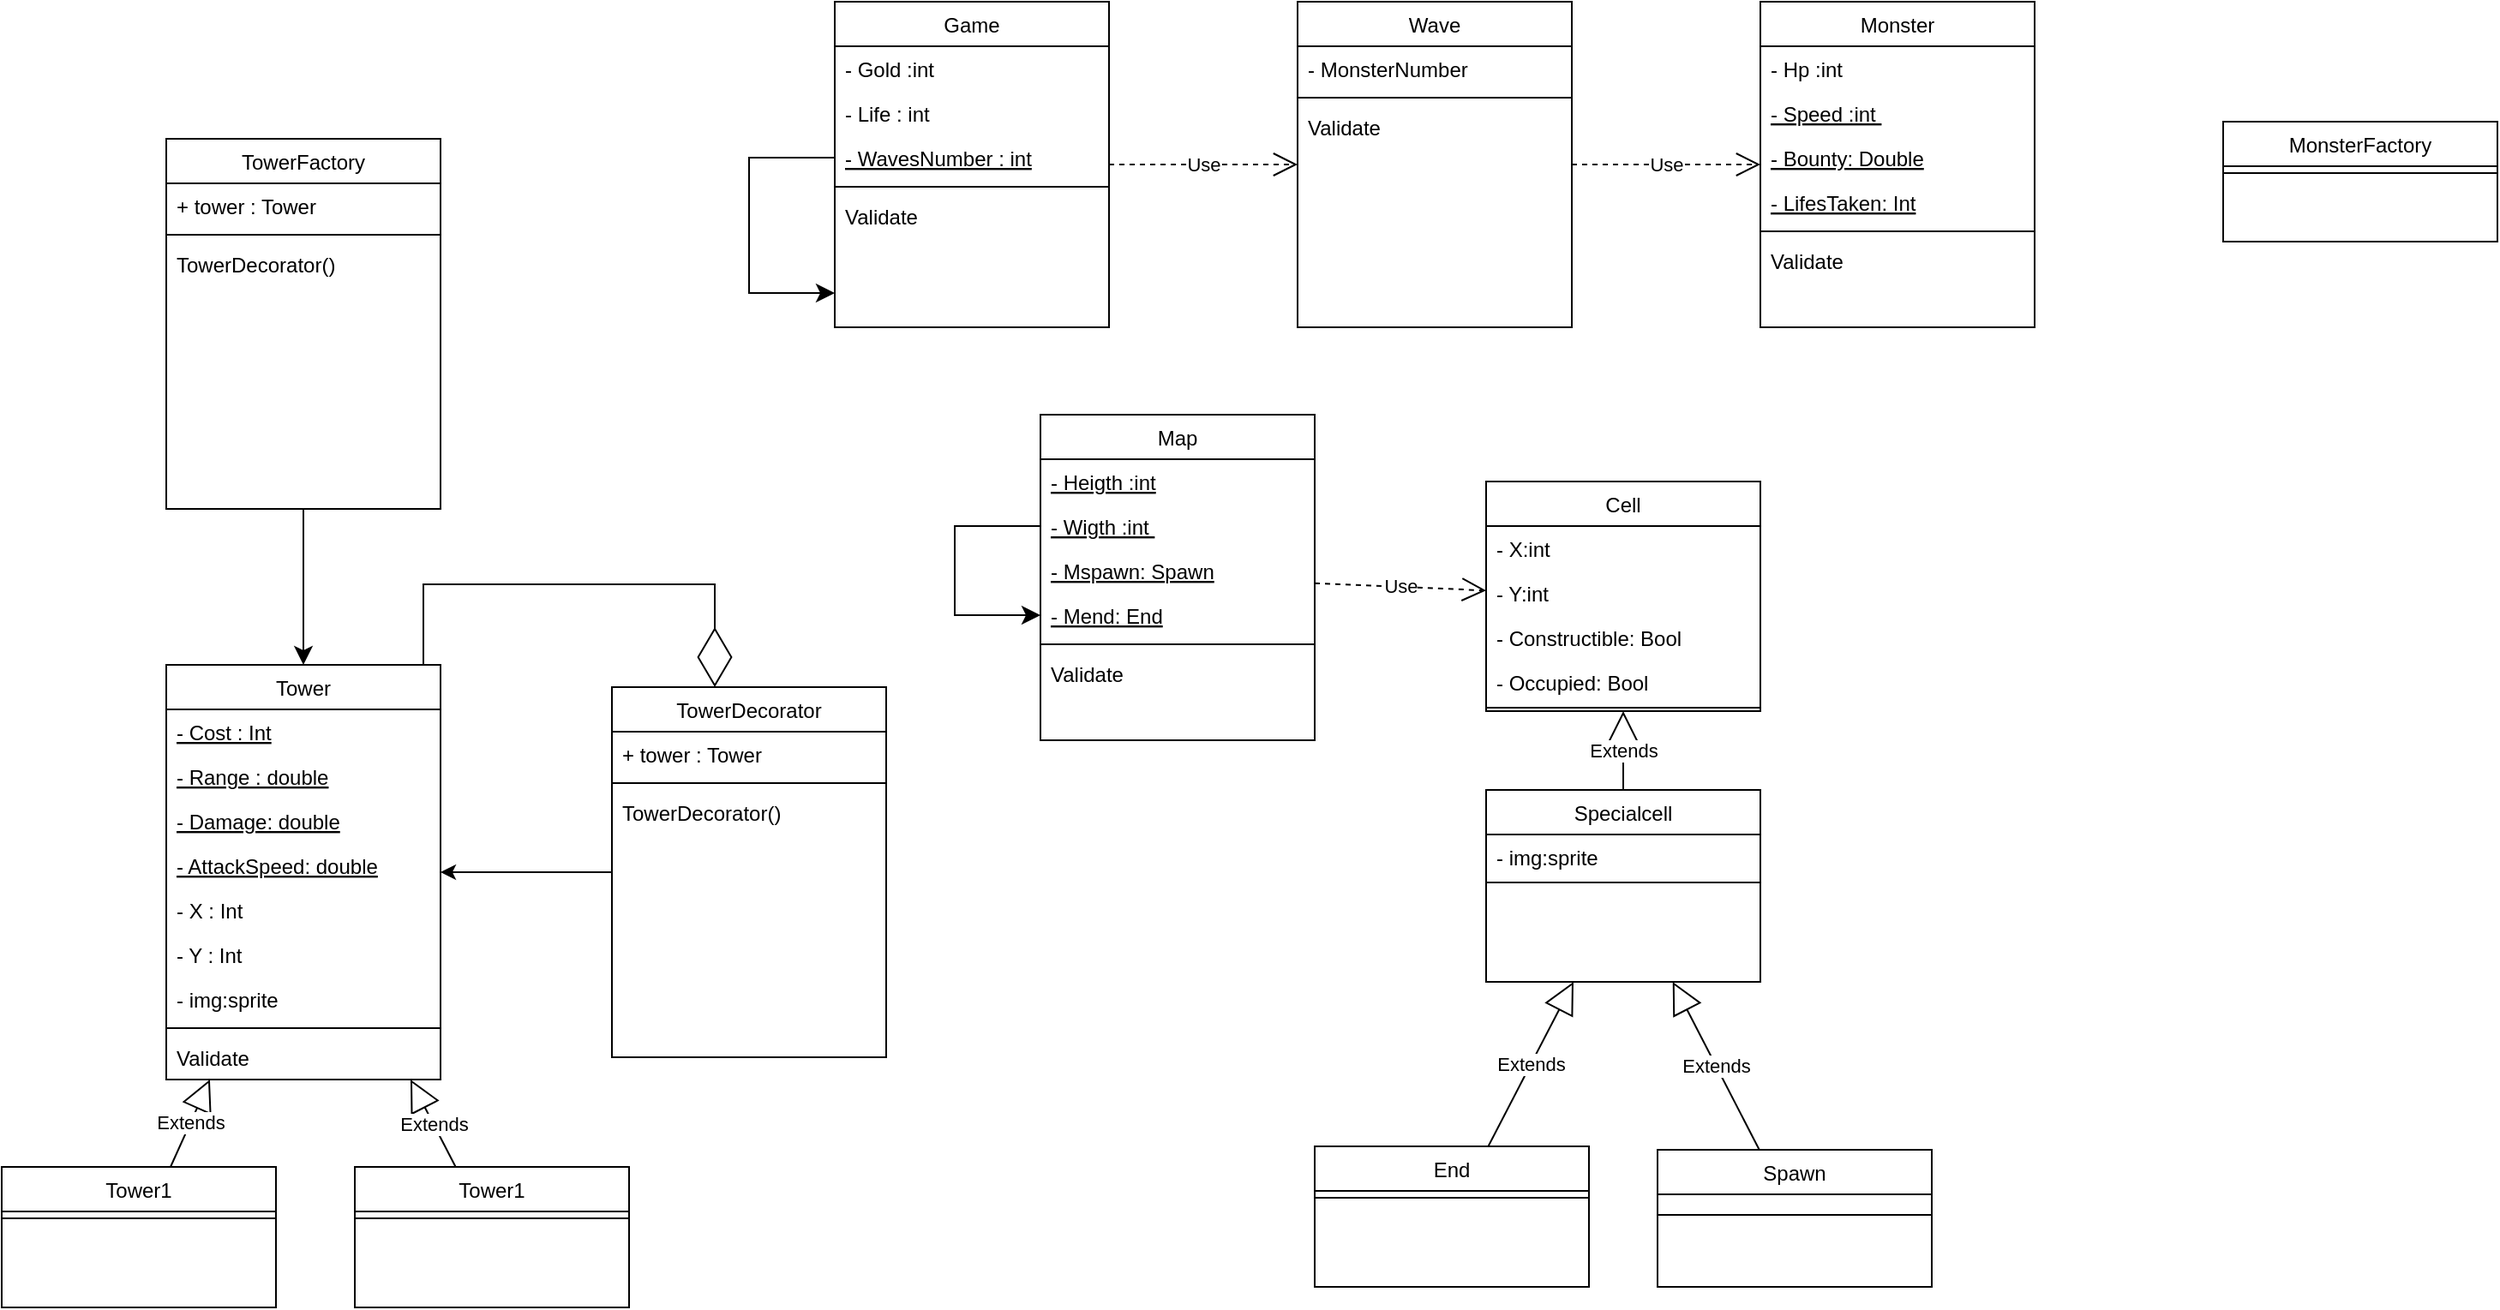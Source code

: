 <mxfile version="15.8.5" type="device"><diagram id="C5RBs43oDa-KdzZeNtuy" name="Page-1"><mxGraphModel dx="1422" dy="1963" grid="1" gridSize="10" guides="1" tooltips="1" connect="1" arrows="1" fold="1" page="1" pageScale="1" pageWidth="827" pageHeight="1169" math="0" shadow="0"><root><mxCell id="WIyWlLk6GJQsqaUBKTNV-0"/><mxCell id="WIyWlLk6GJQsqaUBKTNV-1" parent="WIyWlLk6GJQsqaUBKTNV-0"/><mxCell id="zkfFHV4jXpPFQw0GAbJ--6" value="End" style="swimlane;fontStyle=0;align=center;verticalAlign=top;childLayout=stackLayout;horizontal=1;startSize=26;horizontalStack=0;resizeParent=1;resizeLast=0;collapsible=1;marginBottom=0;rounded=0;shadow=0;strokeWidth=1;" parent="WIyWlLk6GJQsqaUBKTNV-1" vertex="1"><mxGeometry x="1020" y="478" width="160" height="82" as="geometry"><mxRectangle x="130" y="380" width="160" height="26" as="alternateBounds"/></mxGeometry></mxCell><mxCell id="zkfFHV4jXpPFQw0GAbJ--9" value="" style="line;html=1;strokeWidth=1;align=left;verticalAlign=middle;spacingTop=-1;spacingLeft=3;spacingRight=3;rotatable=0;labelPosition=right;points=[];portConstraint=eastwest;" parent="zkfFHV4jXpPFQw0GAbJ--6" vertex="1"><mxGeometry y="26" width="160" height="8" as="geometry"/></mxCell><mxCell id="zkfFHV4jXpPFQw0GAbJ--13" value="Specialcell" style="swimlane;fontStyle=0;align=center;verticalAlign=top;childLayout=stackLayout;horizontal=1;startSize=26;horizontalStack=0;resizeParent=1;resizeLast=0;collapsible=1;marginBottom=0;rounded=0;shadow=0;strokeWidth=1;" parent="WIyWlLk6GJQsqaUBKTNV-1" vertex="1"><mxGeometry x="1120" y="270" width="160" height="112" as="geometry"><mxRectangle x="340" y="380" width="170" height="26" as="alternateBounds"/></mxGeometry></mxCell><mxCell id="zkfFHV4jXpPFQw0GAbJ--14" value="- img:sprite" style="text;align=left;verticalAlign=top;spacingLeft=4;spacingRight=4;overflow=hidden;rotatable=0;points=[[0,0.5],[1,0.5]];portConstraint=eastwest;" parent="zkfFHV4jXpPFQw0GAbJ--13" vertex="1"><mxGeometry y="26" width="160" height="26" as="geometry"/></mxCell><mxCell id="zkfFHV4jXpPFQw0GAbJ--15" value="" style="line;html=1;strokeWidth=1;align=left;verticalAlign=middle;spacingTop=-1;spacingLeft=3;spacingRight=3;rotatable=0;labelPosition=right;points=[];portConstraint=eastwest;" parent="zkfFHV4jXpPFQw0GAbJ--13" vertex="1"><mxGeometry y="52" width="160" height="4" as="geometry"/></mxCell><mxCell id="zkfFHV4jXpPFQw0GAbJ--17" value="Map" style="swimlane;fontStyle=0;align=center;verticalAlign=top;childLayout=stackLayout;horizontal=1;startSize=26;horizontalStack=0;resizeParent=1;resizeLast=0;collapsible=1;marginBottom=0;rounded=0;shadow=0;strokeWidth=1;" parent="WIyWlLk6GJQsqaUBKTNV-1" vertex="1"><mxGeometry x="860" y="51" width="160" height="190" as="geometry"><mxRectangle x="550" y="140" width="160" height="26" as="alternateBounds"/></mxGeometry></mxCell><mxCell id="zkfFHV4jXpPFQw0GAbJ--20" value="- Heigth :int" style="text;align=left;verticalAlign=top;spacingLeft=4;spacingRight=4;overflow=hidden;rotatable=0;points=[[0,0.5],[1,0.5]];portConstraint=eastwest;rounded=0;shadow=0;html=0;fontStyle=4" parent="zkfFHV4jXpPFQw0GAbJ--17" vertex="1"><mxGeometry y="26" width="160" height="26" as="geometry"/></mxCell><mxCell id="zkfFHV4jXpPFQw0GAbJ--21" value="- Wigth :int " style="text;align=left;verticalAlign=top;spacingLeft=4;spacingRight=4;overflow=hidden;rotatable=0;points=[[0,0.5],[1,0.5]];portConstraint=eastwest;rounded=0;shadow=0;html=0;fontStyle=4" parent="zkfFHV4jXpPFQw0GAbJ--17" vertex="1"><mxGeometry y="52" width="160" height="26" as="geometry"/></mxCell><mxCell id="G1qcdy6O2Ra8bkIt02rJ-9" value="- Mspawn: Spawn" style="text;align=left;verticalAlign=top;spacingLeft=4;spacingRight=4;overflow=hidden;rotatable=0;points=[[0,0.5],[1,0.5]];portConstraint=eastwest;rounded=0;shadow=0;html=0;fontStyle=4" vertex="1" parent="zkfFHV4jXpPFQw0GAbJ--17"><mxGeometry y="78" width="160" height="26" as="geometry"/></mxCell><mxCell id="G1qcdy6O2Ra8bkIt02rJ-0" value="- Mend: End" style="text;align=left;verticalAlign=top;spacingLeft=4;spacingRight=4;overflow=hidden;rotatable=0;points=[[0,0.5],[1,0.5]];portConstraint=eastwest;rounded=0;shadow=0;html=0;fontStyle=4" vertex="1" parent="zkfFHV4jXpPFQw0GAbJ--17"><mxGeometry y="104" width="160" height="26" as="geometry"/></mxCell><mxCell id="zkfFHV4jXpPFQw0GAbJ--23" value="" style="line;html=1;strokeWidth=1;align=left;verticalAlign=middle;spacingTop=-1;spacingLeft=3;spacingRight=3;rotatable=0;labelPosition=right;points=[];portConstraint=eastwest;" parent="zkfFHV4jXpPFQw0GAbJ--17" vertex="1"><mxGeometry y="130" width="160" height="8" as="geometry"/></mxCell><mxCell id="zkfFHV4jXpPFQw0GAbJ--24" value="Validate" style="text;align=left;verticalAlign=top;spacingLeft=4;spacingRight=4;overflow=hidden;rotatable=0;points=[[0,0.5],[1,0.5]];portConstraint=eastwest;" parent="zkfFHV4jXpPFQw0GAbJ--17" vertex="1"><mxGeometry y="138" width="160" height="26" as="geometry"/></mxCell><mxCell id="G1qcdy6O2Ra8bkIt02rJ-79" style="edgeStyle=orthogonalEdgeStyle;rounded=0;orthogonalLoop=1;jettySize=auto;html=1;endArrow=classic;endFill=1;endSize=8;strokeWidth=1;exitX=0;exitY=0.5;exitDx=0;exitDy=0;entryX=0;entryY=0.5;entryDx=0;entryDy=0;" edge="1" parent="zkfFHV4jXpPFQw0GAbJ--17" source="zkfFHV4jXpPFQw0GAbJ--21" target="G1qcdy6O2Ra8bkIt02rJ-0"><mxGeometry relative="1" as="geometry"><mxPoint y="29" as="sourcePoint"/><mxPoint y="108" as="targetPoint"/><Array as="points"><mxPoint x="-50" y="65"/><mxPoint x="-50" y="117"/></Array></mxGeometry></mxCell><mxCell id="G1qcdy6O2Ra8bkIt02rJ-3" value="Spawn" style="swimlane;fontStyle=0;align=center;verticalAlign=top;childLayout=stackLayout;horizontal=1;startSize=26;horizontalStack=0;resizeParent=1;resizeLast=0;collapsible=1;marginBottom=0;rounded=0;shadow=0;strokeWidth=1;" vertex="1" parent="WIyWlLk6GJQsqaUBKTNV-1"><mxGeometry x="1220" y="480" width="160" height="80" as="geometry"><mxRectangle x="130" y="380" width="160" height="26" as="alternateBounds"/></mxGeometry></mxCell><mxCell id="G1qcdy6O2Ra8bkIt02rJ-4" value="" style="line;html=1;strokeWidth=1;align=left;verticalAlign=middle;spacingTop=-1;spacingLeft=3;spacingRight=3;rotatable=0;labelPosition=right;points=[];portConstraint=eastwest;" vertex="1" parent="G1qcdy6O2Ra8bkIt02rJ-3"><mxGeometry y="26" width="160" height="24" as="geometry"/></mxCell><mxCell id="G1qcdy6O2Ra8bkIt02rJ-6" value="Extends" style="endArrow=block;endSize=16;endFill=0;html=1;rounded=0;" edge="1" parent="WIyWlLk6GJQsqaUBKTNV-1" source="zkfFHV4jXpPFQw0GAbJ--6" target="zkfFHV4jXpPFQw0GAbJ--13"><mxGeometry width="160" relative="1" as="geometry"><mxPoint x="840" y="630" as="sourcePoint"/><mxPoint x="1000" y="630" as="targetPoint"/></mxGeometry></mxCell><mxCell id="G1qcdy6O2Ra8bkIt02rJ-7" value="Extends" style="endArrow=block;endSize=16;endFill=0;html=1;rounded=0;" edge="1" parent="WIyWlLk6GJQsqaUBKTNV-1" source="G1qcdy6O2Ra8bkIt02rJ-3" target="zkfFHV4jXpPFQw0GAbJ--13"><mxGeometry width="160" relative="1" as="geometry"><mxPoint x="1250" y="490" as="sourcePoint"/><mxPoint x="1300" y="392" as="targetPoint"/></mxGeometry></mxCell><mxCell id="G1qcdy6O2Ra8bkIt02rJ-10" value="Use" style="endArrow=open;endSize=12;dashed=1;html=1;rounded=0;" edge="1" parent="WIyWlLk6GJQsqaUBKTNV-1" source="zkfFHV4jXpPFQw0GAbJ--17" target="G1qcdy6O2Ra8bkIt02rJ-35"><mxGeometry width="160" relative="1" as="geometry"><mxPoint x="910" y="610" as="sourcePoint"/><mxPoint x="1070" y="610" as="targetPoint"/></mxGeometry></mxCell><mxCell id="G1qcdy6O2Ra8bkIt02rJ-11" value="MonsterFactory" style="swimlane;fontStyle=0;align=center;verticalAlign=top;childLayout=stackLayout;horizontal=1;startSize=26;horizontalStack=0;resizeParent=1;resizeLast=0;collapsible=1;marginBottom=0;rounded=0;shadow=0;strokeWidth=1;" vertex="1" parent="WIyWlLk6GJQsqaUBKTNV-1"><mxGeometry x="1550" y="-120" width="160" height="70" as="geometry"><mxRectangle x="550" y="140" width="160" height="26" as="alternateBounds"/></mxGeometry></mxCell><mxCell id="G1qcdy6O2Ra8bkIt02rJ-16" value="" style="line;html=1;strokeWidth=1;align=left;verticalAlign=middle;spacingTop=-1;spacingLeft=3;spacingRight=3;rotatable=0;labelPosition=right;points=[];portConstraint=eastwest;" vertex="1" parent="G1qcdy6O2Ra8bkIt02rJ-11"><mxGeometry y="26" width="160" height="8" as="geometry"/></mxCell><mxCell id="G1qcdy6O2Ra8bkIt02rJ-18" value="Game" style="swimlane;fontStyle=0;align=center;verticalAlign=top;childLayout=stackLayout;horizontal=1;startSize=26;horizontalStack=0;resizeParent=1;resizeLast=0;collapsible=1;marginBottom=0;rounded=0;shadow=0;strokeWidth=1;" vertex="1" parent="WIyWlLk6GJQsqaUBKTNV-1"><mxGeometry x="740" y="-190" width="160" height="190" as="geometry"><mxRectangle x="550" y="140" width="160" height="26" as="alternateBounds"/></mxGeometry></mxCell><mxCell id="G1qcdy6O2Ra8bkIt02rJ-19" value="- Gold :int" style="text;align=left;verticalAlign=top;spacingLeft=4;spacingRight=4;overflow=hidden;rotatable=0;points=[[0,0.5],[1,0.5]];portConstraint=eastwest;rounded=0;shadow=0;html=0;fontStyle=0" vertex="1" parent="G1qcdy6O2Ra8bkIt02rJ-18"><mxGeometry y="26" width="160" height="26" as="geometry"/></mxCell><mxCell id="G1qcdy6O2Ra8bkIt02rJ-20" value="- Life : int" style="text;align=left;verticalAlign=top;spacingLeft=4;spacingRight=4;overflow=hidden;rotatable=0;points=[[0,0.5],[1,0.5]];portConstraint=eastwest;rounded=0;shadow=0;html=0;fontStyle=0" vertex="1" parent="G1qcdy6O2Ra8bkIt02rJ-18"><mxGeometry y="52" width="160" height="26" as="geometry"/></mxCell><mxCell id="G1qcdy6O2Ra8bkIt02rJ-78" style="edgeStyle=orthogonalEdgeStyle;rounded=0;orthogonalLoop=1;jettySize=auto;html=1;endArrow=classic;endFill=1;endSize=8;strokeWidth=1;" edge="1" parent="G1qcdy6O2Ra8bkIt02rJ-18" source="G1qcdy6O2Ra8bkIt02rJ-47"><mxGeometry relative="1" as="geometry"><mxPoint y="170" as="targetPoint"/><Array as="points"><mxPoint x="-50" y="91"/><mxPoint x="-50" y="170"/></Array></mxGeometry></mxCell><mxCell id="G1qcdy6O2Ra8bkIt02rJ-47" value="- WavesNumber : int" style="text;align=left;verticalAlign=top;spacingLeft=4;spacingRight=4;overflow=hidden;rotatable=0;points=[[0,0.5],[1,0.5]];portConstraint=eastwest;rounded=0;shadow=0;html=0;fontStyle=4" vertex="1" parent="G1qcdy6O2Ra8bkIt02rJ-18"><mxGeometry y="78" width="160" height="26" as="geometry"/></mxCell><mxCell id="G1qcdy6O2Ra8bkIt02rJ-23" value="" style="line;html=1;strokeWidth=1;align=left;verticalAlign=middle;spacingTop=-1;spacingLeft=3;spacingRight=3;rotatable=0;labelPosition=right;points=[];portConstraint=eastwest;" vertex="1" parent="G1qcdy6O2Ra8bkIt02rJ-18"><mxGeometry y="104" width="160" height="8" as="geometry"/></mxCell><mxCell id="G1qcdy6O2Ra8bkIt02rJ-24" value="Validate" style="text;align=left;verticalAlign=top;spacingLeft=4;spacingRight=4;overflow=hidden;rotatable=0;points=[[0,0.5],[1,0.5]];portConstraint=eastwest;" vertex="1" parent="G1qcdy6O2Ra8bkIt02rJ-18"><mxGeometry y="112" width="160" height="26" as="geometry"/></mxCell><mxCell id="G1qcdy6O2Ra8bkIt02rJ-25" value="Tower" style="swimlane;fontStyle=0;align=center;verticalAlign=top;childLayout=stackLayout;horizontal=1;startSize=26;horizontalStack=0;resizeParent=1;resizeLast=0;collapsible=1;marginBottom=0;rounded=0;shadow=0;strokeWidth=1;" vertex="1" parent="WIyWlLk6GJQsqaUBKTNV-1"><mxGeometry x="350" y="197" width="160" height="242" as="geometry"><mxRectangle x="550" y="140" width="160" height="26" as="alternateBounds"/></mxGeometry></mxCell><mxCell id="G1qcdy6O2Ra8bkIt02rJ-26" value="- Cost : Int" style="text;align=left;verticalAlign=top;spacingLeft=4;spacingRight=4;overflow=hidden;rotatable=0;points=[[0,0.5],[1,0.5]];portConstraint=eastwest;rounded=0;shadow=0;html=0;fontStyle=4" vertex="1" parent="G1qcdy6O2Ra8bkIt02rJ-25"><mxGeometry y="26" width="160" height="26" as="geometry"/></mxCell><mxCell id="G1qcdy6O2Ra8bkIt02rJ-27" value="- Range : double&#10;" style="text;align=left;verticalAlign=top;spacingLeft=4;spacingRight=4;overflow=hidden;rotatable=0;points=[[0,0.5],[1,0.5]];portConstraint=eastwest;rounded=0;shadow=0;html=0;fontStyle=4" vertex="1" parent="G1qcdy6O2Ra8bkIt02rJ-25"><mxGeometry y="52" width="160" height="26" as="geometry"/></mxCell><mxCell id="G1qcdy6O2Ra8bkIt02rJ-28" value="- Damage: double" style="text;align=left;verticalAlign=top;spacingLeft=4;spacingRight=4;overflow=hidden;rotatable=0;points=[[0,0.5],[1,0.5]];portConstraint=eastwest;rounded=0;shadow=0;html=0;fontStyle=4" vertex="1" parent="G1qcdy6O2Ra8bkIt02rJ-25"><mxGeometry y="78" width="160" height="26" as="geometry"/></mxCell><mxCell id="G1qcdy6O2Ra8bkIt02rJ-29" value="- AttackSpeed: double" style="text;align=left;verticalAlign=top;spacingLeft=4;spacingRight=4;overflow=hidden;rotatable=0;points=[[0,0.5],[1,0.5]];portConstraint=eastwest;rounded=0;shadow=0;html=0;fontStyle=4" vertex="1" parent="G1qcdy6O2Ra8bkIt02rJ-25"><mxGeometry y="104" width="160" height="26" as="geometry"/></mxCell><mxCell id="G1qcdy6O2Ra8bkIt02rJ-59" value="- X : Int" style="text;align=left;verticalAlign=top;spacingLeft=4;spacingRight=4;overflow=hidden;rotatable=0;points=[[0,0.5],[1,0.5]];portConstraint=eastwest;rounded=0;shadow=0;html=0;fontStyle=0" vertex="1" parent="G1qcdy6O2Ra8bkIt02rJ-25"><mxGeometry y="130" width="160" height="26" as="geometry"/></mxCell><mxCell id="G1qcdy6O2Ra8bkIt02rJ-58" value="- Y : Int" style="text;align=left;verticalAlign=top;spacingLeft=4;spacingRight=4;overflow=hidden;rotatable=0;points=[[0,0.5],[1,0.5]];portConstraint=eastwest;rounded=0;shadow=0;html=0;fontStyle=0" vertex="1" parent="G1qcdy6O2Ra8bkIt02rJ-25"><mxGeometry y="156" width="160" height="26" as="geometry"/></mxCell><mxCell id="G1qcdy6O2Ra8bkIt02rJ-73" value="- img:sprite" style="text;align=left;verticalAlign=top;spacingLeft=4;spacingRight=4;overflow=hidden;rotatable=0;points=[[0,0.5],[1,0.5]];portConstraint=eastwest;" vertex="1" parent="G1qcdy6O2Ra8bkIt02rJ-25"><mxGeometry y="182" width="160" height="26" as="geometry"/></mxCell><mxCell id="G1qcdy6O2Ra8bkIt02rJ-30" value="" style="line;html=1;strokeWidth=1;align=left;verticalAlign=middle;spacingTop=-1;spacingLeft=3;spacingRight=3;rotatable=0;labelPosition=right;points=[];portConstraint=eastwest;" vertex="1" parent="G1qcdy6O2Ra8bkIt02rJ-25"><mxGeometry y="208" width="160" height="8" as="geometry"/></mxCell><mxCell id="G1qcdy6O2Ra8bkIt02rJ-31" value="Validate" style="text;align=left;verticalAlign=top;spacingLeft=4;spacingRight=4;overflow=hidden;rotatable=0;points=[[0,0.5],[1,0.5]];portConstraint=eastwest;" vertex="1" parent="G1qcdy6O2Ra8bkIt02rJ-25"><mxGeometry y="216" width="160" height="26" as="geometry"/></mxCell><mxCell id="G1qcdy6O2Ra8bkIt02rJ-32" value="Tower1" style="swimlane;fontStyle=0;align=center;verticalAlign=top;childLayout=stackLayout;horizontal=1;startSize=26;horizontalStack=0;resizeParent=1;resizeLast=0;collapsible=1;marginBottom=0;rounded=0;shadow=0;strokeWidth=1;" vertex="1" parent="WIyWlLk6GJQsqaUBKTNV-1"><mxGeometry x="254" y="490" width="160" height="82" as="geometry"><mxRectangle x="130" y="380" width="160" height="26" as="alternateBounds"/></mxGeometry></mxCell><mxCell id="G1qcdy6O2Ra8bkIt02rJ-33" value="" style="line;html=1;strokeWidth=1;align=left;verticalAlign=middle;spacingTop=-1;spacingLeft=3;spacingRight=3;rotatable=0;labelPosition=right;points=[];portConstraint=eastwest;" vertex="1" parent="G1qcdy6O2Ra8bkIt02rJ-32"><mxGeometry y="26" width="160" height="8" as="geometry"/></mxCell><mxCell id="G1qcdy6O2Ra8bkIt02rJ-34" value="Extends" style="endArrow=block;endSize=16;endFill=0;html=1;rounded=0;" edge="1" parent="WIyWlLk6GJQsqaUBKTNV-1" source="G1qcdy6O2Ra8bkIt02rJ-32" target="G1qcdy6O2Ra8bkIt02rJ-25"><mxGeometry width="160" relative="1" as="geometry"><mxPoint x="500.264" y="566" as="sourcePoint"/><mxPoint x="550.004" y="470" as="targetPoint"/></mxGeometry></mxCell><mxCell id="G1qcdy6O2Ra8bkIt02rJ-35" value="Cell" style="swimlane;fontStyle=0;align=center;verticalAlign=top;childLayout=stackLayout;horizontal=1;startSize=26;horizontalStack=0;resizeParent=1;resizeLast=0;collapsible=1;marginBottom=0;rounded=0;shadow=0;strokeWidth=1;" vertex="1" parent="WIyWlLk6GJQsqaUBKTNV-1"><mxGeometry x="1120" y="90" width="160" height="134" as="geometry"><mxRectangle x="340" y="380" width="170" height="26" as="alternateBounds"/></mxGeometry></mxCell><mxCell id="G1qcdy6O2Ra8bkIt02rJ-36" value="- X:int" style="text;align=left;verticalAlign=top;spacingLeft=4;spacingRight=4;overflow=hidden;rotatable=0;points=[[0,0.5],[1,0.5]];portConstraint=eastwest;" vertex="1" parent="G1qcdy6O2Ra8bkIt02rJ-35"><mxGeometry y="26" width="160" height="26" as="geometry"/></mxCell><mxCell id="G1qcdy6O2Ra8bkIt02rJ-74" value="- Y:int" style="text;align=left;verticalAlign=top;spacingLeft=4;spacingRight=4;overflow=hidden;rotatable=0;points=[[0,0.5],[1,0.5]];portConstraint=eastwest;" vertex="1" parent="G1qcdy6O2Ra8bkIt02rJ-35"><mxGeometry y="52" width="160" height="26" as="geometry"/></mxCell><mxCell id="G1qcdy6O2Ra8bkIt02rJ-75" value="- Constructible: Bool" style="text;align=left;verticalAlign=top;spacingLeft=4;spacingRight=4;overflow=hidden;rotatable=0;points=[[0,0.5],[1,0.5]];portConstraint=eastwest;" vertex="1" parent="G1qcdy6O2Ra8bkIt02rJ-35"><mxGeometry y="78" width="160" height="26" as="geometry"/></mxCell><mxCell id="G1qcdy6O2Ra8bkIt02rJ-37" value="- Occupied: Bool" style="text;align=left;verticalAlign=top;spacingLeft=4;spacingRight=4;overflow=hidden;rotatable=0;points=[[0,0.5],[1,0.5]];portConstraint=eastwest;" vertex="1" parent="G1qcdy6O2Ra8bkIt02rJ-35"><mxGeometry y="104" width="160" height="26" as="geometry"/></mxCell><mxCell id="G1qcdy6O2Ra8bkIt02rJ-39" value="" style="line;html=1;strokeWidth=1;align=left;verticalAlign=middle;spacingTop=-1;spacingLeft=3;spacingRight=3;rotatable=0;labelPosition=right;points=[];portConstraint=eastwest;" vertex="1" parent="G1qcdy6O2Ra8bkIt02rJ-35"><mxGeometry y="130" width="160" height="4" as="geometry"/></mxCell><mxCell id="G1qcdy6O2Ra8bkIt02rJ-40" value="Extends" style="endArrow=block;endSize=16;endFill=0;html=1;rounded=0;" edge="1" parent="WIyWlLk6GJQsqaUBKTNV-1" source="zkfFHV4jXpPFQw0GAbJ--13" target="G1qcdy6O2Ra8bkIt02rJ-35"><mxGeometry width="160" relative="1" as="geometry"><mxPoint x="1020.004" y="374" as="sourcePoint"/><mxPoint x="1069.744" y="278" as="targetPoint"/></mxGeometry></mxCell><mxCell id="G1qcdy6O2Ra8bkIt02rJ-41" value="Wave" style="swimlane;fontStyle=0;align=center;verticalAlign=top;childLayout=stackLayout;horizontal=1;startSize=26;horizontalStack=0;resizeParent=1;resizeLast=0;collapsible=1;marginBottom=0;rounded=0;shadow=0;strokeWidth=1;" vertex="1" parent="WIyWlLk6GJQsqaUBKTNV-1"><mxGeometry x="1010" y="-190" width="160" height="190" as="geometry"><mxRectangle x="550" y="140" width="160" height="26" as="alternateBounds"/></mxGeometry></mxCell><mxCell id="G1qcdy6O2Ra8bkIt02rJ-42" value="- MonsterNumber" style="text;align=left;verticalAlign=top;spacingLeft=4;spacingRight=4;overflow=hidden;rotatable=0;points=[[0,0.5],[1,0.5]];portConstraint=eastwest;rounded=0;shadow=0;html=0;fontStyle=0" vertex="1" parent="G1qcdy6O2Ra8bkIt02rJ-41"><mxGeometry y="26" width="160" height="26" as="geometry"/></mxCell><mxCell id="G1qcdy6O2Ra8bkIt02rJ-45" value="" style="line;html=1;strokeWidth=1;align=left;verticalAlign=middle;spacingTop=-1;spacingLeft=3;spacingRight=3;rotatable=0;labelPosition=right;points=[];portConstraint=eastwest;" vertex="1" parent="G1qcdy6O2Ra8bkIt02rJ-41"><mxGeometry y="52" width="160" height="8" as="geometry"/></mxCell><mxCell id="G1qcdy6O2Ra8bkIt02rJ-46" value="Validate" style="text;align=left;verticalAlign=top;spacingLeft=4;spacingRight=4;overflow=hidden;rotatable=0;points=[[0,0.5],[1,0.5]];portConstraint=eastwest;" vertex="1" parent="G1qcdy6O2Ra8bkIt02rJ-41"><mxGeometry y="60" width="160" height="26" as="geometry"/></mxCell><mxCell id="G1qcdy6O2Ra8bkIt02rJ-48" value="Monster" style="swimlane;fontStyle=0;align=center;verticalAlign=top;childLayout=stackLayout;horizontal=1;startSize=26;horizontalStack=0;resizeParent=1;resizeLast=0;collapsible=1;marginBottom=0;rounded=0;shadow=0;strokeWidth=1;" vertex="1" parent="WIyWlLk6GJQsqaUBKTNV-1"><mxGeometry x="1280" y="-190" width="160" height="190" as="geometry"><mxRectangle x="550" y="140" width="160" height="26" as="alternateBounds"/></mxGeometry></mxCell><mxCell id="G1qcdy6O2Ra8bkIt02rJ-49" value="- Hp :int" style="text;align=left;verticalAlign=top;spacingLeft=4;spacingRight=4;overflow=hidden;rotatable=0;points=[[0,0.5],[1,0.5]];portConstraint=eastwest;rounded=0;shadow=0;html=0;fontStyle=0" vertex="1" parent="G1qcdy6O2Ra8bkIt02rJ-48"><mxGeometry y="26" width="160" height="26" as="geometry"/></mxCell><mxCell id="G1qcdy6O2Ra8bkIt02rJ-50" value="- Speed :int " style="text;align=left;verticalAlign=top;spacingLeft=4;spacingRight=4;overflow=hidden;rotatable=0;points=[[0,0.5],[1,0.5]];portConstraint=eastwest;rounded=0;shadow=0;html=0;fontStyle=4" vertex="1" parent="G1qcdy6O2Ra8bkIt02rJ-48"><mxGeometry y="52" width="160" height="26" as="geometry"/></mxCell><mxCell id="G1qcdy6O2Ra8bkIt02rJ-57" value="- Bounty: Double" style="text;align=left;verticalAlign=top;spacingLeft=4;spacingRight=4;overflow=hidden;rotatable=0;points=[[0,0.5],[1,0.5]];portConstraint=eastwest;rounded=0;shadow=0;html=0;fontStyle=4" vertex="1" parent="G1qcdy6O2Ra8bkIt02rJ-48"><mxGeometry y="78" width="160" height="26" as="geometry"/></mxCell><mxCell id="G1qcdy6O2Ra8bkIt02rJ-51" value="- LifesTaken: Int" style="text;align=left;verticalAlign=top;spacingLeft=4;spacingRight=4;overflow=hidden;rotatable=0;points=[[0,0.5],[1,0.5]];portConstraint=eastwest;rounded=0;shadow=0;html=0;fontStyle=4" vertex="1" parent="G1qcdy6O2Ra8bkIt02rJ-48"><mxGeometry y="104" width="160" height="26" as="geometry"/></mxCell><mxCell id="G1qcdy6O2Ra8bkIt02rJ-53" value="" style="line;html=1;strokeWidth=1;align=left;verticalAlign=middle;spacingTop=-1;spacingLeft=3;spacingRight=3;rotatable=0;labelPosition=right;points=[];portConstraint=eastwest;" vertex="1" parent="G1qcdy6O2Ra8bkIt02rJ-48"><mxGeometry y="130" width="160" height="8" as="geometry"/></mxCell><mxCell id="G1qcdy6O2Ra8bkIt02rJ-54" value="Validate" style="text;align=left;verticalAlign=top;spacingLeft=4;spacingRight=4;overflow=hidden;rotatable=0;points=[[0,0.5],[1,0.5]];portConstraint=eastwest;" vertex="1" parent="G1qcdy6O2Ra8bkIt02rJ-48"><mxGeometry y="138" width="160" height="26" as="geometry"/></mxCell><mxCell id="G1qcdy6O2Ra8bkIt02rJ-55" value="Use" style="endArrow=open;endSize=12;dashed=1;html=1;rounded=0;" edge="1" parent="WIyWlLk6GJQsqaUBKTNV-1" source="G1qcdy6O2Ra8bkIt02rJ-18" target="G1qcdy6O2Ra8bkIt02rJ-41"><mxGeometry width="160" relative="1" as="geometry"><mxPoint x="910" y="281.526" as="sourcePoint"/><mxPoint x="1130" y="189.474" as="targetPoint"/></mxGeometry></mxCell><mxCell id="G1qcdy6O2Ra8bkIt02rJ-56" value="Use" style="endArrow=open;endSize=12;dashed=1;html=1;rounded=0;" edge="1" parent="WIyWlLk6GJQsqaUBKTNV-1" source="G1qcdy6O2Ra8bkIt02rJ-41" target="G1qcdy6O2Ra8bkIt02rJ-48"><mxGeometry width="160" relative="1" as="geometry"><mxPoint x="910" y="-49.815" as="sourcePoint"/><mxPoint x="1020" y="-70.185" as="targetPoint"/></mxGeometry></mxCell><mxCell id="G1qcdy6O2Ra8bkIt02rJ-69" style="edgeStyle=orthogonalEdgeStyle;rounded=0;orthogonalLoop=1;jettySize=auto;html=1;" edge="1" parent="WIyWlLk6GJQsqaUBKTNV-1" source="G1qcdy6O2Ra8bkIt02rJ-60" target="G1qcdy6O2Ra8bkIt02rJ-25"><mxGeometry relative="1" as="geometry"/></mxCell><mxCell id="G1qcdy6O2Ra8bkIt02rJ-77" style="edgeStyle=orthogonalEdgeStyle;rounded=0;orthogonalLoop=1;jettySize=auto;html=1;endArrow=diamondThin;endFill=0;strokeWidth=1;endSize=32;" edge="1" parent="WIyWlLk6GJQsqaUBKTNV-1" source="G1qcdy6O2Ra8bkIt02rJ-25" target="G1qcdy6O2Ra8bkIt02rJ-60"><mxGeometry relative="1" as="geometry"><mxPoint x="520" y="200" as="targetPoint"/><Array as="points"><mxPoint x="500" y="150"/><mxPoint x="670" y="150"/></Array></mxGeometry></mxCell><mxCell id="G1qcdy6O2Ra8bkIt02rJ-60" value="TowerDecorator" style="swimlane;fontStyle=0;align=center;verticalAlign=top;childLayout=stackLayout;horizontal=1;startSize=26;horizontalStack=0;resizeParent=1;resizeLast=0;collapsible=1;marginBottom=0;rounded=0;shadow=0;strokeWidth=1;" vertex="1" parent="WIyWlLk6GJQsqaUBKTNV-1"><mxGeometry x="610" y="210" width="160" height="216" as="geometry"><mxRectangle x="550" y="140" width="160" height="26" as="alternateBounds"/></mxGeometry></mxCell><mxCell id="G1qcdy6O2Ra8bkIt02rJ-76" value="+ tower : Tower" style="text;align=left;verticalAlign=top;spacingLeft=4;spacingRight=4;overflow=hidden;rotatable=0;points=[[0,0.5],[1,0.5]];portConstraint=eastwest;rounded=0;shadow=0;html=0;fontStyle=0" vertex="1" parent="G1qcdy6O2Ra8bkIt02rJ-60"><mxGeometry y="26" width="160" height="26" as="geometry"/></mxCell><mxCell id="G1qcdy6O2Ra8bkIt02rJ-67" value="" style="line;html=1;strokeWidth=1;align=left;verticalAlign=middle;spacingTop=-1;spacingLeft=3;spacingRight=3;rotatable=0;labelPosition=right;points=[];portConstraint=eastwest;" vertex="1" parent="G1qcdy6O2Ra8bkIt02rJ-60"><mxGeometry y="52" width="160" height="8" as="geometry"/></mxCell><mxCell id="G1qcdy6O2Ra8bkIt02rJ-68" value="TowerDecorator()" style="text;align=left;verticalAlign=top;spacingLeft=4;spacingRight=4;overflow=hidden;rotatable=0;points=[[0,0.5],[1,0.5]];portConstraint=eastwest;" vertex="1" parent="G1qcdy6O2Ra8bkIt02rJ-60"><mxGeometry y="60" width="160" height="26" as="geometry"/></mxCell><mxCell id="G1qcdy6O2Ra8bkIt02rJ-70" value="Tower1" style="swimlane;fontStyle=0;align=center;verticalAlign=top;childLayout=stackLayout;horizontal=1;startSize=26;horizontalStack=0;resizeParent=1;resizeLast=0;collapsible=1;marginBottom=0;rounded=0;shadow=0;strokeWidth=1;" vertex="1" parent="WIyWlLk6GJQsqaUBKTNV-1"><mxGeometry x="460" y="490" width="160" height="82" as="geometry"><mxRectangle x="130" y="380" width="160" height="26" as="alternateBounds"/></mxGeometry></mxCell><mxCell id="G1qcdy6O2Ra8bkIt02rJ-71" value="" style="line;html=1;strokeWidth=1;align=left;verticalAlign=middle;spacingTop=-1;spacingLeft=3;spacingRight=3;rotatable=0;labelPosition=right;points=[];portConstraint=eastwest;" vertex="1" parent="G1qcdy6O2Ra8bkIt02rJ-70"><mxGeometry y="26" width="160" height="8" as="geometry"/></mxCell><mxCell id="G1qcdy6O2Ra8bkIt02rJ-72" value="Extends" style="endArrow=block;endSize=16;endFill=0;html=1;rounded=0;" edge="1" parent="WIyWlLk6GJQsqaUBKTNV-1" source="G1qcdy6O2Ra8bkIt02rJ-70" target="G1qcdy6O2Ra8bkIt02rJ-25"><mxGeometry width="160" relative="1" as="geometry"><mxPoint x="618.142" y="513" as="sourcePoint"/><mxPoint x="652.212" y="436" as="targetPoint"/></mxGeometry></mxCell><mxCell id="G1qcdy6O2Ra8bkIt02rJ-84" style="edgeStyle=orthogonalEdgeStyle;rounded=0;orthogonalLoop=1;jettySize=auto;html=1;endArrow=classic;endFill=1;endSize=8;strokeWidth=1;" edge="1" parent="WIyWlLk6GJQsqaUBKTNV-1" source="G1qcdy6O2Ra8bkIt02rJ-80" target="G1qcdy6O2Ra8bkIt02rJ-25"><mxGeometry relative="1" as="geometry"/></mxCell><mxCell id="G1qcdy6O2Ra8bkIt02rJ-80" value="TowerFactory" style="swimlane;fontStyle=0;align=center;verticalAlign=top;childLayout=stackLayout;horizontal=1;startSize=26;horizontalStack=0;resizeParent=1;resizeLast=0;collapsible=1;marginBottom=0;rounded=0;shadow=0;strokeWidth=1;" vertex="1" parent="WIyWlLk6GJQsqaUBKTNV-1"><mxGeometry x="350" y="-110" width="160" height="216" as="geometry"><mxRectangle x="550" y="140" width="160" height="26" as="alternateBounds"/></mxGeometry></mxCell><mxCell id="G1qcdy6O2Ra8bkIt02rJ-81" value="+ tower : Tower" style="text;align=left;verticalAlign=top;spacingLeft=4;spacingRight=4;overflow=hidden;rotatable=0;points=[[0,0.5],[1,0.5]];portConstraint=eastwest;rounded=0;shadow=0;html=0;fontStyle=0" vertex="1" parent="G1qcdy6O2Ra8bkIt02rJ-80"><mxGeometry y="26" width="160" height="26" as="geometry"/></mxCell><mxCell id="G1qcdy6O2Ra8bkIt02rJ-82" value="" style="line;html=1;strokeWidth=1;align=left;verticalAlign=middle;spacingTop=-1;spacingLeft=3;spacingRight=3;rotatable=0;labelPosition=right;points=[];portConstraint=eastwest;" vertex="1" parent="G1qcdy6O2Ra8bkIt02rJ-80"><mxGeometry y="52" width="160" height="8" as="geometry"/></mxCell><mxCell id="G1qcdy6O2Ra8bkIt02rJ-83" value="TowerDecorator()" style="text;align=left;verticalAlign=top;spacingLeft=4;spacingRight=4;overflow=hidden;rotatable=0;points=[[0,0.5],[1,0.5]];portConstraint=eastwest;" vertex="1" parent="G1qcdy6O2Ra8bkIt02rJ-80"><mxGeometry y="60" width="160" height="26" as="geometry"/></mxCell></root></mxGraphModel></diagram></mxfile>